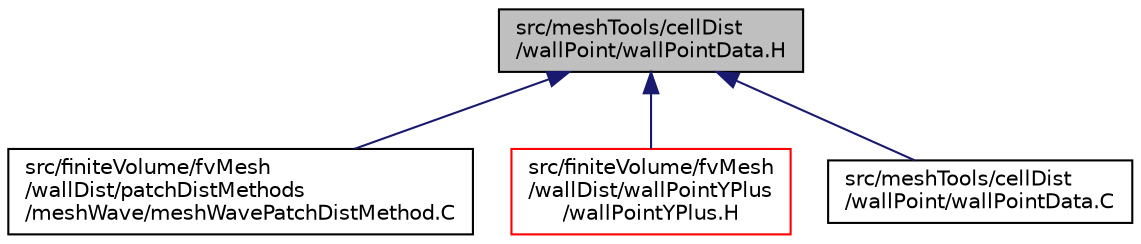 digraph "src/meshTools/cellDist/wallPoint/wallPointData.H"
{
  bgcolor="transparent";
  edge [fontname="Helvetica",fontsize="10",labelfontname="Helvetica",labelfontsize="10"];
  node [fontname="Helvetica",fontsize="10",shape=record];
  Node1 [label="src/meshTools/cellDist\l/wallPoint/wallPointData.H",height=0.2,width=0.4,color="black", fillcolor="grey75", style="filled", fontcolor="black"];
  Node1 -> Node2 [dir="back",color="midnightblue",fontsize="10",style="solid",fontname="Helvetica"];
  Node2 [label="src/finiteVolume/fvMesh\l/wallDist/patchDistMethods\l/meshWave/meshWavePatchDistMethod.C",height=0.2,width=0.4,color="black",URL="$a06064.html"];
  Node1 -> Node3 [dir="back",color="midnightblue",fontsize="10",style="solid",fontname="Helvetica"];
  Node3 [label="src/finiteVolume/fvMesh\l/wallDist/wallPointYPlus\l/wallPointYPlus.H",height=0.2,width=0.4,color="red",URL="$a06076.html"];
  Node1 -> Node4 [dir="back",color="midnightblue",fontsize="10",style="solid",fontname="Helvetica"];
  Node4 [label="src/meshTools/cellDist\l/wallPoint/wallPointData.C",height=0.2,width=0.4,color="black",URL="$a07358.html"];
}
